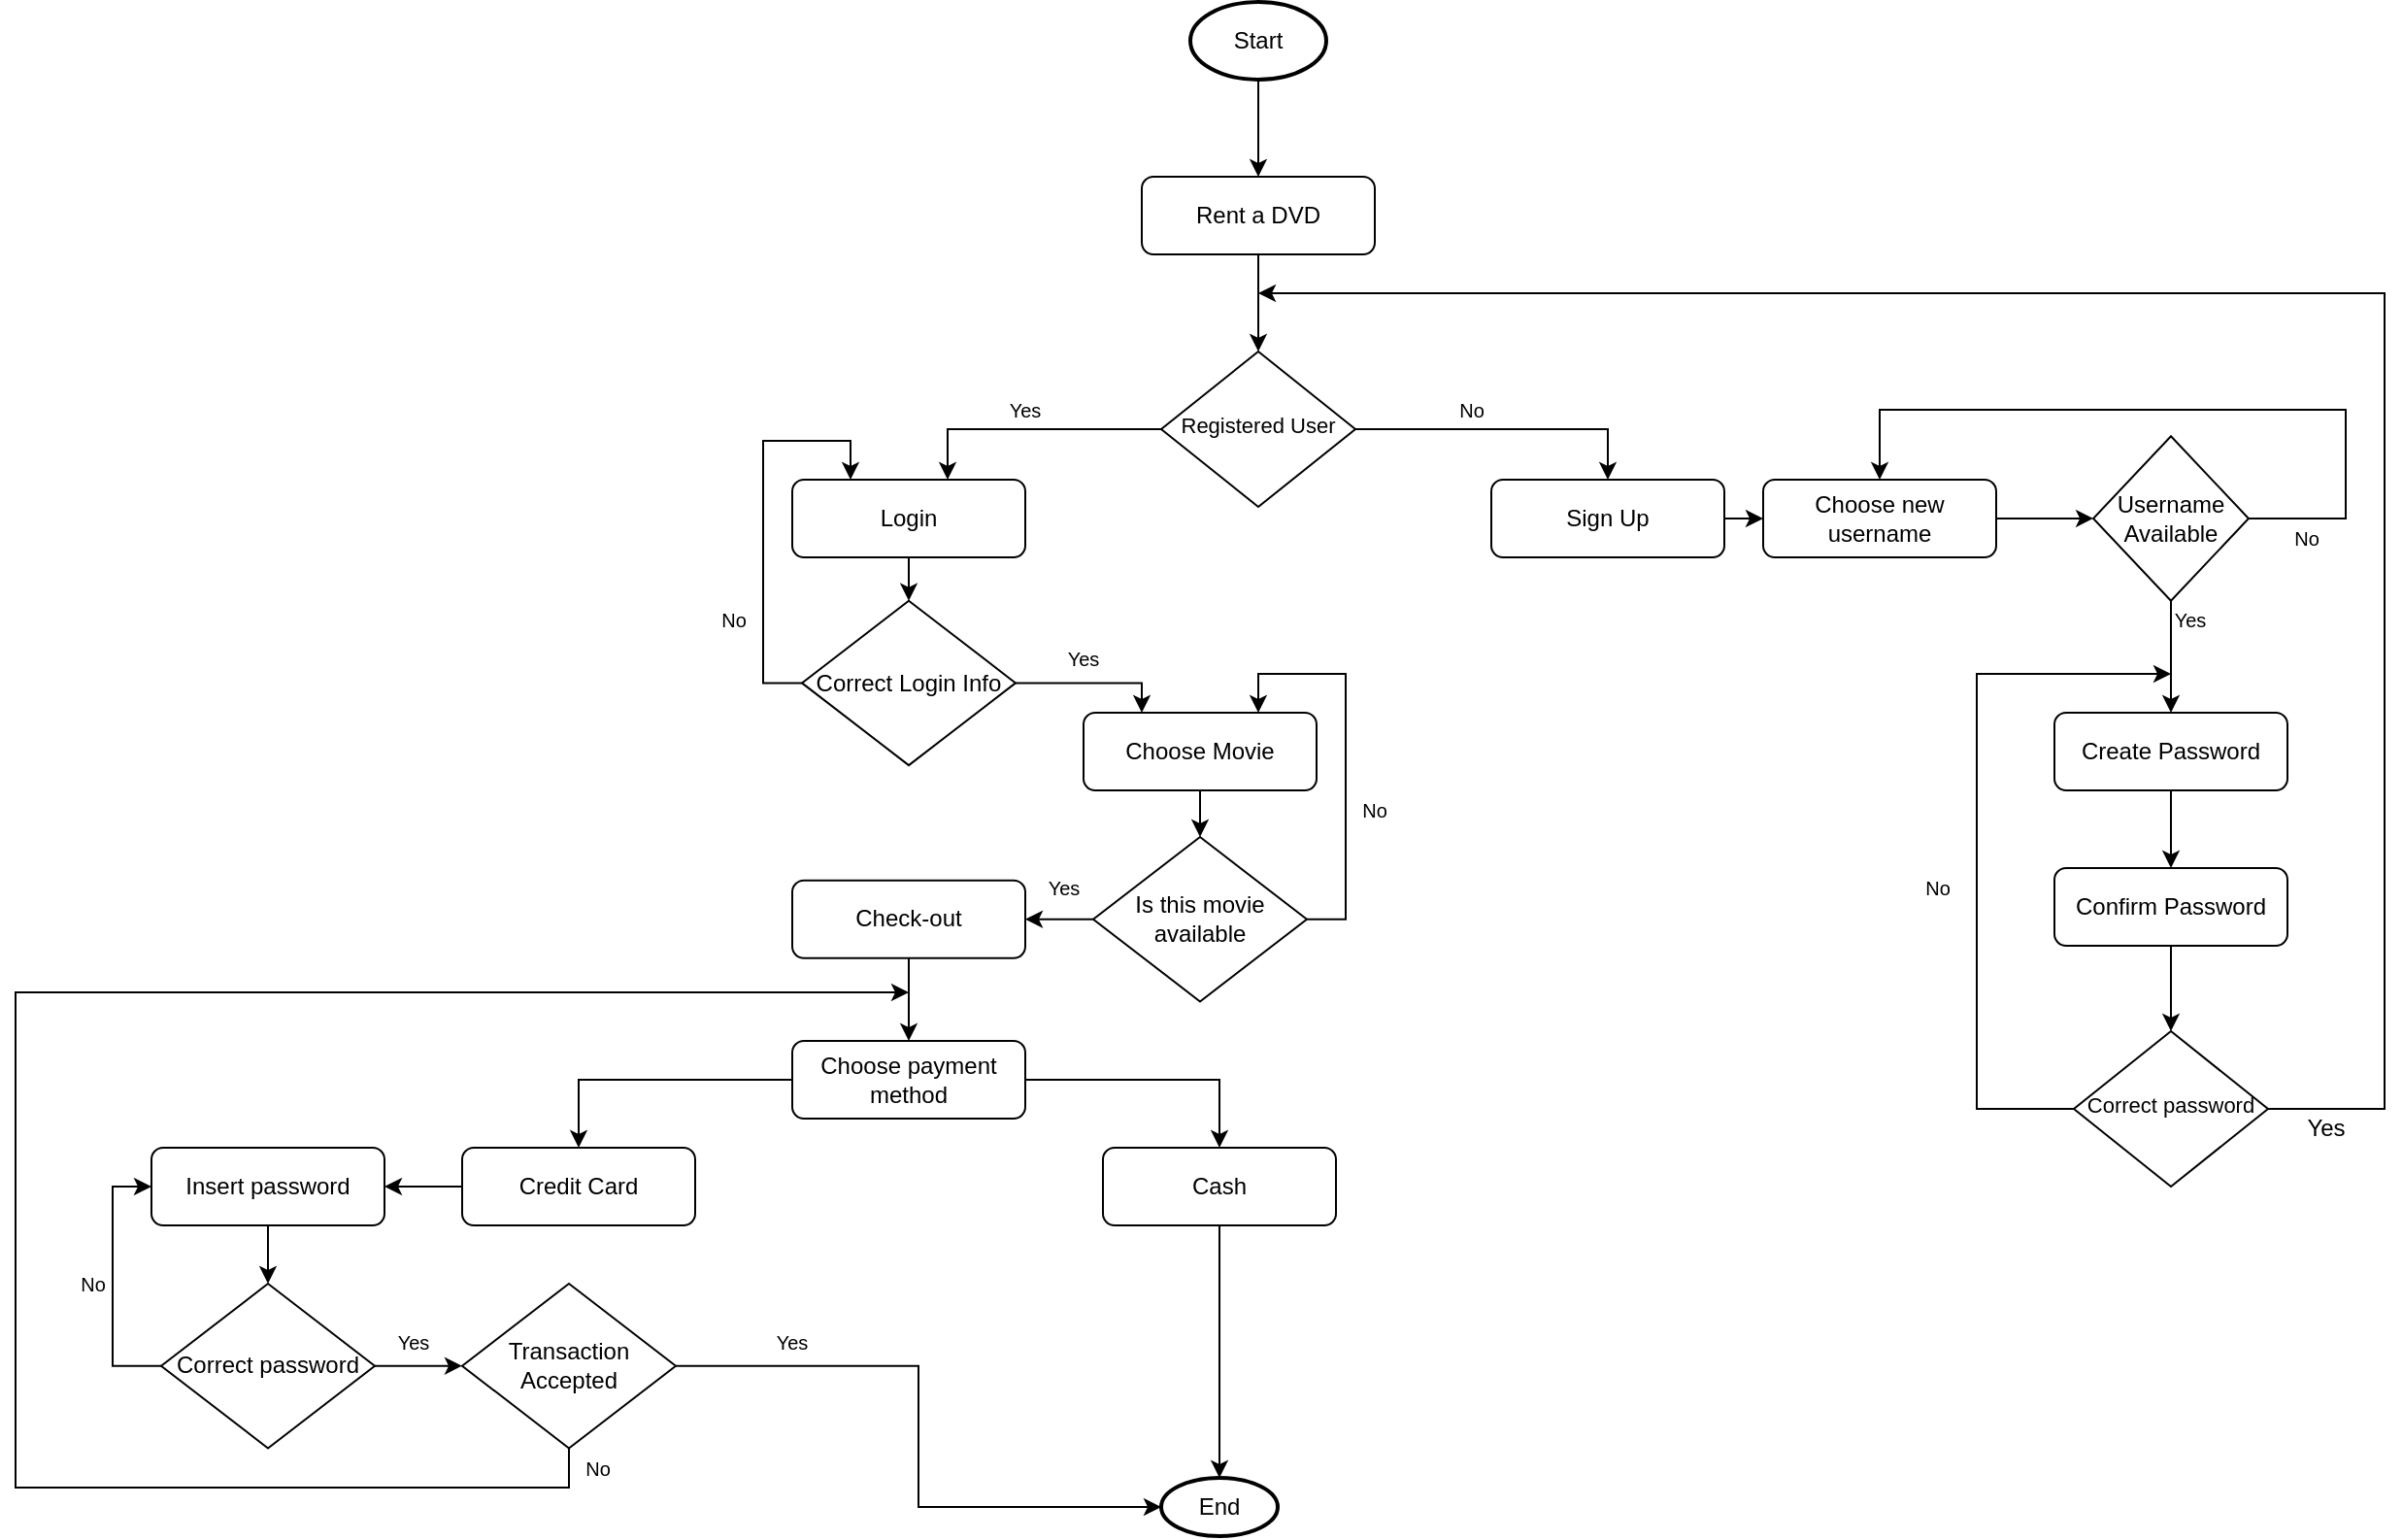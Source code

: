 <mxfile version="14.5.1" type="device"><diagram id="C5RBs43oDa-KdzZeNtuy" name="Page-1"><mxGraphModel dx="2044" dy="706" grid="1" gridSize="10" guides="1" tooltips="1" connect="1" arrows="1" fold="1" page="1" pageScale="1" pageWidth="827" pageHeight="1169" math="0" shadow="0"><root><mxCell id="WIyWlLk6GJQsqaUBKTNV-0"/><mxCell id="WIyWlLk6GJQsqaUBKTNV-1" parent="WIyWlLk6GJQsqaUBKTNV-0"/><mxCell id="WIyWlLk6GJQsqaUBKTNV-3" value="Rent a DVD" style="rounded=1;whiteSpace=wrap;html=1;fontSize=12;glass=0;strokeWidth=1;shadow=0;" parent="WIyWlLk6GJQsqaUBKTNV-1" vertex="1"><mxGeometry x="160" y="120" width="120" height="40" as="geometry"/></mxCell><mxCell id="8YoHpjvv3-JQ2J9-QseH-5" style="edgeStyle=orthogonalEdgeStyle;rounded=0;orthogonalLoop=1;jettySize=auto;html=1;exitX=1;exitY=0.5;exitDx=0;exitDy=0;entryX=0.5;entryY=0;entryDx=0;entryDy=0;" parent="WIyWlLk6GJQsqaUBKTNV-1" source="WIyWlLk6GJQsqaUBKTNV-6" target="WIyWlLk6GJQsqaUBKTNV-7" edge="1"><mxGeometry relative="1" as="geometry"/></mxCell><mxCell id="8YoHpjvv3-JQ2J9-QseH-7" style="edgeStyle=orthogonalEdgeStyle;rounded=0;orthogonalLoop=1;jettySize=auto;html=1;exitX=0;exitY=0.5;exitDx=0;exitDy=0;" parent="WIyWlLk6GJQsqaUBKTNV-1" source="WIyWlLk6GJQsqaUBKTNV-6" target="8YoHpjvv3-JQ2J9-QseH-0" edge="1"><mxGeometry relative="1" as="geometry"><Array as="points"><mxPoint x="60" y="250"/></Array></mxGeometry></mxCell><mxCell id="WIyWlLk6GJQsqaUBKTNV-6" value="&lt;font style=&quot;font-size: 11px&quot;&gt;Registered User&lt;/font&gt;" style="rhombus;whiteSpace=wrap;html=1;shadow=0;fontFamily=Helvetica;fontSize=12;align=center;strokeWidth=1;spacing=6;spacingTop=-4;" parent="WIyWlLk6GJQsqaUBKTNV-1" vertex="1"><mxGeometry x="170" y="210" width="100" height="80" as="geometry"/></mxCell><mxCell id="WIyWlLk6GJQsqaUBKTNV-7" value="Sign Up" style="rounded=1;whiteSpace=wrap;html=1;fontSize=12;glass=0;strokeWidth=1;shadow=0;" parent="WIyWlLk6GJQsqaUBKTNV-1" vertex="1"><mxGeometry x="340" y="276" width="120" height="40" as="geometry"/></mxCell><mxCell id="z6GtBqpwbG7zIY0n_IGi-2" value="" style="endArrow=classic;html=1;exitX=0.5;exitY=1;exitDx=0;exitDy=0;exitPerimeter=0;entryX=0.5;entryY=0;entryDx=0;entryDy=0;" parent="WIyWlLk6GJQsqaUBKTNV-1" target="WIyWlLk6GJQsqaUBKTNV-3" edge="1"><mxGeometry width="50" height="50" relative="1" as="geometry"><mxPoint x="220" y="70" as="sourcePoint"/><mxPoint x="440" y="80" as="targetPoint"/></mxGeometry></mxCell><mxCell id="z6GtBqpwbG7zIY0n_IGi-5" value="" style="endArrow=classic;html=1;exitX=1;exitY=0.5;exitDx=0;exitDy=0;entryX=0;entryY=0.5;entryDx=0;entryDy=0;" parent="WIyWlLk6GJQsqaUBKTNV-1" source="WIyWlLk6GJQsqaUBKTNV-7" target="z6GtBqpwbG7zIY0n_IGi-6" edge="1"><mxGeometry width="50" height="50" relative="1" as="geometry"><mxPoint x="314" y="396" as="sourcePoint"/><mxPoint x="594" y="336" as="targetPoint"/></mxGeometry></mxCell><mxCell id="z6GtBqpwbG7zIY0n_IGi-13" style="edgeStyle=orthogonalEdgeStyle;rounded=0;orthogonalLoop=1;jettySize=auto;html=1;exitX=1;exitY=0.5;exitDx=0;exitDy=0;strokeColor=#000000;" parent="WIyWlLk6GJQsqaUBKTNV-1" source="z6GtBqpwbG7zIY0n_IGi-6" target="z6GtBqpwbG7zIY0n_IGi-14" edge="1"><mxGeometry relative="1" as="geometry"><mxPoint x="834" y="336.588" as="targetPoint"/></mxGeometry></mxCell><mxCell id="z6GtBqpwbG7zIY0n_IGi-6" value="Choose new username" style="rounded=1;whiteSpace=wrap;html=1;fillColor=#FFFFFF;" parent="WIyWlLk6GJQsqaUBKTNV-1" vertex="1"><mxGeometry x="480" y="276" width="120" height="40" as="geometry"/></mxCell><mxCell id="z6GtBqpwbG7zIY0n_IGi-12" value="&lt;font style=&quot;font-size: 10px&quot;&gt;No&lt;/font&gt;" style="text;html=1;strokeColor=none;fillColor=none;align=center;verticalAlign=middle;whiteSpace=wrap;rounded=0;" parent="WIyWlLk6GJQsqaUBKTNV-1" vertex="1"><mxGeometry x="310" y="230" width="40" height="20" as="geometry"/></mxCell><mxCell id="z6GtBqpwbG7zIY0n_IGi-16" style="edgeStyle=orthogonalEdgeStyle;rounded=0;orthogonalLoop=1;jettySize=auto;html=1;exitX=1;exitY=0.5;exitDx=0;exitDy=0;strokeColor=#000000;entryX=0.5;entryY=0;entryDx=0;entryDy=0;" parent="WIyWlLk6GJQsqaUBKTNV-1" source="z6GtBqpwbG7zIY0n_IGi-14" target="z6GtBqpwbG7zIY0n_IGi-6" edge="1"><mxGeometry relative="1" as="geometry"><mxPoint x="684" y="186" as="targetPoint"/><Array as="points"><mxPoint x="780" y="296"/><mxPoint x="780" y="240"/><mxPoint x="540" y="240"/></Array></mxGeometry></mxCell><mxCell id="z6GtBqpwbG7zIY0n_IGi-18" style="edgeStyle=orthogonalEdgeStyle;rounded=0;orthogonalLoop=1;jettySize=auto;html=1;exitX=0.5;exitY=1;exitDx=0;exitDy=0;strokeColor=#000000;" parent="WIyWlLk6GJQsqaUBKTNV-1" source="z6GtBqpwbG7zIY0n_IGi-14" edge="1"><mxGeometry relative="1" as="geometry"><mxPoint x="690" y="396" as="targetPoint"/></mxGeometry></mxCell><mxCell id="z6GtBqpwbG7zIY0n_IGi-14" value="Username Available" style="rhombus;whiteSpace=wrap;html=1;" parent="WIyWlLk6GJQsqaUBKTNV-1" vertex="1"><mxGeometry x="650" y="253.64" width="80" height="84.71" as="geometry"/></mxCell><mxCell id="z6GtBqpwbG7zIY0n_IGi-20" value="&lt;font style=&quot;font-size: 10px&quot;&gt;Yes&lt;/font&gt;" style="text;html=1;strokeColor=none;fillColor=none;align=center;verticalAlign=middle;whiteSpace=wrap;rounded=0;" parent="WIyWlLk6GJQsqaUBKTNV-1" vertex="1"><mxGeometry x="680" y="338.35" width="40" height="20" as="geometry"/></mxCell><mxCell id="z6GtBqpwbG7zIY0n_IGi-22" value="Create Password" style="rounded=1;whiteSpace=wrap;html=1;fillColor=#FFFFFF;" parent="WIyWlLk6GJQsqaUBKTNV-1" vertex="1"><mxGeometry x="630" y="396" width="120" height="40" as="geometry"/></mxCell><mxCell id="z6GtBqpwbG7zIY0n_IGi-23" value="" style="endArrow=classic;html=1;strokeColor=#000000;exitX=0.5;exitY=1;exitDx=0;exitDy=0;" parent="WIyWlLk6GJQsqaUBKTNV-1" source="z6GtBqpwbG7zIY0n_IGi-24" edge="1"><mxGeometry width="50" height="50" relative="1" as="geometry"><mxPoint x="580" y="336" as="sourcePoint"/><mxPoint x="690" y="496" as="targetPoint"/></mxGeometry></mxCell><mxCell id="z6GtBqpwbG7zIY0n_IGi-25" style="edgeStyle=orthogonalEdgeStyle;rounded=0;orthogonalLoop=1;jettySize=auto;html=1;exitX=0.5;exitY=1;exitDx=0;exitDy=0;strokeColor=#000000;entryX=0.5;entryY=0;entryDx=0;entryDy=0;" parent="WIyWlLk6GJQsqaUBKTNV-1" source="z6GtBqpwbG7zIY0n_IGi-24" target="z6GtBqpwbG7zIY0n_IGi-28" edge="1"><mxGeometry relative="1" as="geometry"><mxPoint x="690.333" y="536" as="targetPoint"/></mxGeometry></mxCell><mxCell id="z6GtBqpwbG7zIY0n_IGi-30" style="edgeStyle=orthogonalEdgeStyle;rounded=0;orthogonalLoop=1;jettySize=auto;html=1;exitX=0;exitY=0.5;exitDx=0;exitDy=0;strokeColor=#000000;" parent="WIyWlLk6GJQsqaUBKTNV-1" source="z6GtBqpwbG7zIY0n_IGi-28" edge="1"><mxGeometry relative="1" as="geometry"><mxPoint x="690" y="376" as="targetPoint"/><Array as="points"><mxPoint x="590" y="600"/><mxPoint x="590" y="376"/></Array></mxGeometry></mxCell><mxCell id="z6GtBqpwbG7zIY0n_IGi-36" style="edgeStyle=orthogonalEdgeStyle;rounded=0;orthogonalLoop=1;jettySize=auto;html=1;exitX=1;exitY=0.5;exitDx=0;exitDy=0;strokeColor=#000000;" parent="WIyWlLk6GJQsqaUBKTNV-1" source="z6GtBqpwbG7zIY0n_IGi-28" edge="1"><mxGeometry relative="1" as="geometry"><mxPoint x="220" y="180" as="targetPoint"/><Array as="points"><mxPoint x="800" y="600"/><mxPoint x="800" y="180"/></Array></mxGeometry></mxCell><mxCell id="z6GtBqpwbG7zIY0n_IGi-28" value="&lt;font style=&quot;font-size: 11px&quot;&gt;Correct password&lt;/font&gt;" style="rhombus;whiteSpace=wrap;html=1;shadow=0;fontFamily=Helvetica;fontSize=12;align=center;strokeWidth=1;spacing=6;spacingTop=-4;" parent="WIyWlLk6GJQsqaUBKTNV-1" vertex="1"><mxGeometry x="640" y="560" width="100" height="80" as="geometry"/></mxCell><mxCell id="z6GtBqpwbG7zIY0n_IGi-31" value="&lt;font style=&quot;font-size: 10px&quot;&gt;No&lt;/font&gt;" style="text;html=1;strokeColor=none;fillColor=none;align=center;verticalAlign=middle;whiteSpace=wrap;rounded=0;" parent="WIyWlLk6GJQsqaUBKTNV-1" vertex="1"><mxGeometry x="550" y="476" width="40" height="20" as="geometry"/></mxCell><mxCell id="z6GtBqpwbG7zIY0n_IGi-34" value="&lt;font style=&quot;font-size: 10px&quot;&gt;No&lt;/font&gt;" style="text;html=1;strokeColor=none;fillColor=none;align=center;verticalAlign=middle;whiteSpace=wrap;rounded=0;" parent="WIyWlLk6GJQsqaUBKTNV-1" vertex="1"><mxGeometry x="740" y="296" width="40" height="20" as="geometry"/></mxCell><mxCell id="z6GtBqpwbG7zIY0n_IGi-24" value="Confirm Password" style="rounded=1;whiteSpace=wrap;html=1;fillColor=#FFFFFF;" parent="WIyWlLk6GJQsqaUBKTNV-1" vertex="1"><mxGeometry x="630" y="476" width="120" height="40" as="geometry"/></mxCell><mxCell id="z6GtBqpwbG7zIY0n_IGi-37" value="" style="endArrow=classic;html=1;strokeColor=#000000;exitX=0.5;exitY=1;exitDx=0;exitDy=0;" parent="WIyWlLk6GJQsqaUBKTNV-1" source="z6GtBqpwbG7zIY0n_IGi-22" target="z6GtBqpwbG7zIY0n_IGi-24" edge="1"><mxGeometry width="50" height="50" relative="1" as="geometry"><mxPoint x="690.0" y="436" as="sourcePoint"/><mxPoint x="690.0" y="496" as="targetPoint"/></mxGeometry></mxCell><mxCell id="z6GtBqpwbG7zIY0n_IGi-39" value="Yes" style="text;html=1;strokeColor=none;fillColor=none;align=center;verticalAlign=middle;whiteSpace=wrap;rounded=0;" parent="WIyWlLk6GJQsqaUBKTNV-1" vertex="1"><mxGeometry x="750" y="600" width="40" height="20" as="geometry"/></mxCell><mxCell id="z6GtBqpwbG7zIY0n_IGi-42" value="" style="endArrow=classic;html=1;strokeColor=#000000;entryX=0.5;entryY=0;entryDx=0;entryDy=0;exitX=0.5;exitY=1;exitDx=0;exitDy=0;" parent="WIyWlLk6GJQsqaUBKTNV-1" source="WIyWlLk6GJQsqaUBKTNV-3" target="WIyWlLk6GJQsqaUBKTNV-6" edge="1"><mxGeometry width="50" height="50" relative="1" as="geometry"><mxPoint x="130" y="220" as="sourcePoint"/><mxPoint x="180" y="170" as="targetPoint"/></mxGeometry></mxCell><mxCell id="8YoHpjvv3-JQ2J9-QseH-13" style="edgeStyle=orthogonalEdgeStyle;rounded=0;orthogonalLoop=1;jettySize=auto;html=1;exitX=0.5;exitY=1;exitDx=0;exitDy=0;entryX=0.5;entryY=0;entryDx=0;entryDy=0;" parent="WIyWlLk6GJQsqaUBKTNV-1" source="8YoHpjvv3-JQ2J9-QseH-0" target="8YoHpjvv3-JQ2J9-QseH-11" edge="1"><mxGeometry relative="1" as="geometry"/></mxCell><mxCell id="8YoHpjvv3-JQ2J9-QseH-0" value="Login" style="rounded=1;whiteSpace=wrap;html=1;fontSize=12;glass=0;strokeWidth=1;shadow=0;" parent="WIyWlLk6GJQsqaUBKTNV-1" vertex="1"><mxGeometry x="-20" y="276" width="120" height="40" as="geometry"/></mxCell><mxCell id="8YoHpjvv3-JQ2J9-QseH-8" value="&lt;span style=&quot;font-size: 10px&quot;&gt;Yes&lt;/span&gt;" style="text;html=1;strokeColor=none;fillColor=none;align=center;verticalAlign=middle;whiteSpace=wrap;rounded=0;" parent="WIyWlLk6GJQsqaUBKTNV-1" vertex="1"><mxGeometry x="80" y="230" width="40" height="20" as="geometry"/></mxCell><mxCell id="8YoHpjvv3-JQ2J9-QseH-14" style="edgeStyle=orthogonalEdgeStyle;rounded=0;orthogonalLoop=1;jettySize=auto;html=1;exitX=0;exitY=0.5;exitDx=0;exitDy=0;entryX=0.25;entryY=0;entryDx=0;entryDy=0;" parent="WIyWlLk6GJQsqaUBKTNV-1" source="8YoHpjvv3-JQ2J9-QseH-11" target="8YoHpjvv3-JQ2J9-QseH-0" edge="1"><mxGeometry relative="1" as="geometry"><mxPoint x="-70" y="240" as="targetPoint"/><Array as="points"><mxPoint x="-35" y="381"/><mxPoint x="-35" y="256"/><mxPoint x="10" y="256"/></Array></mxGeometry></mxCell><mxCell id="8YoHpjvv3-JQ2J9-QseH-18" style="edgeStyle=orthogonalEdgeStyle;rounded=0;orthogonalLoop=1;jettySize=auto;html=1;exitX=1;exitY=0.5;exitDx=0;exitDy=0;entryX=0.25;entryY=0;entryDx=0;entryDy=0;" parent="WIyWlLk6GJQsqaUBKTNV-1" source="8YoHpjvv3-JQ2J9-QseH-11" target="8YoHpjvv3-JQ2J9-QseH-17" edge="1"><mxGeometry relative="1" as="geometry"><Array as="points"><mxPoint x="160" y="381"/></Array></mxGeometry></mxCell><mxCell id="8YoHpjvv3-JQ2J9-QseH-11" value="Correct Login Info" style="rhombus;whiteSpace=wrap;html=1;" parent="WIyWlLk6GJQsqaUBKTNV-1" vertex="1"><mxGeometry x="-15" y="338.35" width="110" height="84.71" as="geometry"/></mxCell><mxCell id="8YoHpjvv3-JQ2J9-QseH-15" value="&lt;font style=&quot;font-size: 10px&quot;&gt;No&lt;/font&gt;" style="text;html=1;strokeColor=none;fillColor=none;align=center;verticalAlign=middle;whiteSpace=wrap;rounded=0;" parent="WIyWlLk6GJQsqaUBKTNV-1" vertex="1"><mxGeometry x="-70" y="338.35" width="40" height="20" as="geometry"/></mxCell><mxCell id="8YoHpjvv3-JQ2J9-QseH-22" style="edgeStyle=orthogonalEdgeStyle;rounded=0;orthogonalLoop=1;jettySize=auto;html=1;exitX=0.5;exitY=1;exitDx=0;exitDy=0;entryX=0.5;entryY=0;entryDx=0;entryDy=0;" parent="WIyWlLk6GJQsqaUBKTNV-1" source="8YoHpjvv3-JQ2J9-QseH-17" target="8YoHpjvv3-JQ2J9-QseH-21" edge="1"><mxGeometry relative="1" as="geometry"/></mxCell><mxCell id="8YoHpjvv3-JQ2J9-QseH-17" value="Choose Movie" style="rounded=1;whiteSpace=wrap;html=1;fontSize=12;glass=0;strokeWidth=1;shadow=0;" parent="WIyWlLk6GJQsqaUBKTNV-1" vertex="1"><mxGeometry x="130" y="396" width="120" height="40" as="geometry"/></mxCell><mxCell id="8YoHpjvv3-JQ2J9-QseH-19" value="&lt;span style=&quot;font-size: 10px&quot;&gt;Yes&lt;/span&gt;" style="text;html=1;strokeColor=none;fillColor=none;align=center;verticalAlign=middle;whiteSpace=wrap;rounded=0;" parent="WIyWlLk6GJQsqaUBKTNV-1" vertex="1"><mxGeometry x="110" y="358.35" width="40" height="20" as="geometry"/></mxCell><mxCell id="8YoHpjvv3-JQ2J9-QseH-23" style="edgeStyle=orthogonalEdgeStyle;rounded=0;orthogonalLoop=1;jettySize=auto;html=1;exitX=1;exitY=0.5;exitDx=0;exitDy=0;entryX=0.75;entryY=0;entryDx=0;entryDy=0;" parent="WIyWlLk6GJQsqaUBKTNV-1" source="8YoHpjvv3-JQ2J9-QseH-21" target="8YoHpjvv3-JQ2J9-QseH-17" edge="1"><mxGeometry relative="1" as="geometry"/></mxCell><mxCell id="8YoHpjvv3-JQ2J9-QseH-28" style="edgeStyle=orthogonalEdgeStyle;rounded=0;orthogonalLoop=1;jettySize=auto;html=1;exitX=0;exitY=0.5;exitDx=0;exitDy=0;entryX=1;entryY=0.5;entryDx=0;entryDy=0;" parent="WIyWlLk6GJQsqaUBKTNV-1" source="8YoHpjvv3-JQ2J9-QseH-21" target="8YoHpjvv3-JQ2J9-QseH-26" edge="1"><mxGeometry relative="1" as="geometry"/></mxCell><mxCell id="8YoHpjvv3-JQ2J9-QseH-21" value="Is this movie available" style="rhombus;whiteSpace=wrap;html=1;" parent="WIyWlLk6GJQsqaUBKTNV-1" vertex="1"><mxGeometry x="135" y="460" width="110" height="84.71" as="geometry"/></mxCell><mxCell id="8YoHpjvv3-JQ2J9-QseH-24" value="&lt;font style=&quot;font-size: 10px&quot;&gt;No&lt;/font&gt;" style="text;html=1;strokeColor=none;fillColor=none;align=center;verticalAlign=middle;whiteSpace=wrap;rounded=0;" parent="WIyWlLk6GJQsqaUBKTNV-1" vertex="1"><mxGeometry x="260" y="436" width="40" height="20" as="geometry"/></mxCell><mxCell id="8YoHpjvv3-JQ2J9-QseH-31" style="edgeStyle=orthogonalEdgeStyle;rounded=0;orthogonalLoop=1;jettySize=auto;html=1;exitX=0.5;exitY=1;exitDx=0;exitDy=0;" parent="WIyWlLk6GJQsqaUBKTNV-1" source="8YoHpjvv3-JQ2J9-QseH-26" target="8YoHpjvv3-JQ2J9-QseH-30" edge="1"><mxGeometry relative="1" as="geometry"/></mxCell><mxCell id="8YoHpjvv3-JQ2J9-QseH-26" value="Check-out" style="rounded=1;whiteSpace=wrap;html=1;fontSize=12;glass=0;strokeWidth=1;shadow=0;" parent="WIyWlLk6GJQsqaUBKTNV-1" vertex="1"><mxGeometry x="-20" y="482.36" width="120" height="40" as="geometry"/></mxCell><mxCell id="8YoHpjvv3-JQ2J9-QseH-29" value="&lt;span style=&quot;font-size: 10px&quot;&gt;Yes&lt;/span&gt;" style="text;html=1;strokeColor=none;fillColor=none;align=center;verticalAlign=middle;whiteSpace=wrap;rounded=0;" parent="WIyWlLk6GJQsqaUBKTNV-1" vertex="1"><mxGeometry x="100" y="476" width="40" height="20" as="geometry"/></mxCell><mxCell id="8YoHpjvv3-JQ2J9-QseH-33" style="edgeStyle=orthogonalEdgeStyle;rounded=0;orthogonalLoop=1;jettySize=auto;html=1;exitX=0;exitY=0.5;exitDx=0;exitDy=0;entryX=0.5;entryY=0;entryDx=0;entryDy=0;" parent="WIyWlLk6GJQsqaUBKTNV-1" source="8YoHpjvv3-JQ2J9-QseH-30" target="8YoHpjvv3-JQ2J9-QseH-32" edge="1"><mxGeometry relative="1" as="geometry"/></mxCell><mxCell id="8YoHpjvv3-JQ2J9-QseH-35" style="edgeStyle=orthogonalEdgeStyle;rounded=0;orthogonalLoop=1;jettySize=auto;html=1;exitX=1;exitY=0.5;exitDx=0;exitDy=0;entryX=0.5;entryY=0;entryDx=0;entryDy=0;" parent="WIyWlLk6GJQsqaUBKTNV-1" source="8YoHpjvv3-JQ2J9-QseH-30" target="8YoHpjvv3-JQ2J9-QseH-34" edge="1"><mxGeometry relative="1" as="geometry"/></mxCell><mxCell id="8YoHpjvv3-JQ2J9-QseH-30" value="Choose payment method" style="rounded=1;whiteSpace=wrap;html=1;fontSize=12;glass=0;strokeWidth=1;shadow=0;" parent="WIyWlLk6GJQsqaUBKTNV-1" vertex="1"><mxGeometry x="-20" y="565" width="120" height="40" as="geometry"/></mxCell><mxCell id="8YoHpjvv3-JQ2J9-QseH-42" style="edgeStyle=orthogonalEdgeStyle;rounded=0;orthogonalLoop=1;jettySize=auto;html=1;exitX=0;exitY=0.5;exitDx=0;exitDy=0;entryX=1;entryY=0.5;entryDx=0;entryDy=0;" parent="WIyWlLk6GJQsqaUBKTNV-1" source="8YoHpjvv3-JQ2J9-QseH-32" target="8YoHpjvv3-JQ2J9-QseH-41" edge="1"><mxGeometry relative="1" as="geometry"/></mxCell><mxCell id="8YoHpjvv3-JQ2J9-QseH-32" value="Credit Card" style="rounded=1;whiteSpace=wrap;html=1;fontSize=12;glass=0;strokeWidth=1;shadow=0;" parent="WIyWlLk6GJQsqaUBKTNV-1" vertex="1"><mxGeometry x="-190" y="620" width="120" height="40" as="geometry"/></mxCell><mxCell id="8YoHpjvv3-JQ2J9-QseH-36" style="edgeStyle=orthogonalEdgeStyle;rounded=0;orthogonalLoop=1;jettySize=auto;html=1;exitX=0.5;exitY=1;exitDx=0;exitDy=0;entryX=0.5;entryY=0;entryDx=0;entryDy=0;entryPerimeter=0;" parent="WIyWlLk6GJQsqaUBKTNV-1" source="8YoHpjvv3-JQ2J9-QseH-34" edge="1" target="8YoHpjvv3-JQ2J9-QseH-38"><mxGeometry relative="1" as="geometry"><mxPoint x="200" y="790" as="targetPoint"/></mxGeometry></mxCell><mxCell id="8YoHpjvv3-JQ2J9-QseH-34" value="Cash" style="rounded=1;whiteSpace=wrap;html=1;fontSize=12;glass=0;strokeWidth=1;shadow=0;" parent="WIyWlLk6GJQsqaUBKTNV-1" vertex="1"><mxGeometry x="140" y="620" width="120" height="40" as="geometry"/></mxCell><mxCell id="8YoHpjvv3-JQ2J9-QseH-38" value="End" style="strokeWidth=2;html=1;shape=mxgraph.flowchart.start_1;whiteSpace=wrap;" parent="WIyWlLk6GJQsqaUBKTNV-1" vertex="1"><mxGeometry x="170" y="790" width="60" height="30" as="geometry"/></mxCell><mxCell id="8YoHpjvv3-JQ2J9-QseH-40" value="Start" style="strokeWidth=2;html=1;shape=mxgraph.flowchart.start_1;whiteSpace=wrap;" parent="WIyWlLk6GJQsqaUBKTNV-1" vertex="1"><mxGeometry x="185" y="30" width="70" height="40" as="geometry"/></mxCell><mxCell id="8YoHpjvv3-JQ2J9-QseH-45" style="edgeStyle=orthogonalEdgeStyle;rounded=0;orthogonalLoop=1;jettySize=auto;html=1;exitX=0.5;exitY=1;exitDx=0;exitDy=0;entryX=0.5;entryY=0;entryDx=0;entryDy=0;" parent="WIyWlLk6GJQsqaUBKTNV-1" source="8YoHpjvv3-JQ2J9-QseH-41" target="8YoHpjvv3-JQ2J9-QseH-43" edge="1"><mxGeometry relative="1" as="geometry"/></mxCell><mxCell id="8YoHpjvv3-JQ2J9-QseH-41" value="Insert password" style="rounded=1;whiteSpace=wrap;html=1;fontSize=12;glass=0;strokeWidth=1;shadow=0;" parent="WIyWlLk6GJQsqaUBKTNV-1" vertex="1"><mxGeometry x="-350" y="620" width="120" height="40" as="geometry"/></mxCell><mxCell id="8YoHpjvv3-JQ2J9-QseH-44" style="edgeStyle=orthogonalEdgeStyle;rounded=0;orthogonalLoop=1;jettySize=auto;html=1;exitX=0;exitY=0.5;exitDx=0;exitDy=0;entryX=0;entryY=0.5;entryDx=0;entryDy=0;" parent="WIyWlLk6GJQsqaUBKTNV-1" source="8YoHpjvv3-JQ2J9-QseH-43" target="8YoHpjvv3-JQ2J9-QseH-41" edge="1"><mxGeometry relative="1" as="geometry"/></mxCell><mxCell id="8YoHpjvv3-JQ2J9-QseH-48" style="edgeStyle=orthogonalEdgeStyle;rounded=0;orthogonalLoop=1;jettySize=auto;html=1;exitX=1;exitY=0.5;exitDx=0;exitDy=0;entryX=0;entryY=0.5;entryDx=0;entryDy=0;" parent="WIyWlLk6GJQsqaUBKTNV-1" source="8YoHpjvv3-JQ2J9-QseH-43" target="8YoHpjvv3-JQ2J9-QseH-47" edge="1"><mxGeometry relative="1" as="geometry"/></mxCell><mxCell id="8YoHpjvv3-JQ2J9-QseH-43" value="Correct password" style="rhombus;whiteSpace=wrap;html=1;" parent="WIyWlLk6GJQsqaUBKTNV-1" vertex="1"><mxGeometry x="-345" y="690" width="110" height="84.71" as="geometry"/></mxCell><mxCell id="8YoHpjvv3-JQ2J9-QseH-46" value="&lt;font style=&quot;font-size: 10px&quot;&gt;No&lt;/font&gt;" style="text;html=1;strokeColor=none;fillColor=none;align=center;verticalAlign=middle;whiteSpace=wrap;rounded=0;" parent="WIyWlLk6GJQsqaUBKTNV-1" vertex="1"><mxGeometry x="-400" y="680" width="40" height="20" as="geometry"/></mxCell><mxCell id="8YoHpjvv3-JQ2J9-QseH-50" style="edgeStyle=orthogonalEdgeStyle;rounded=0;orthogonalLoop=1;jettySize=auto;html=1;exitX=0.5;exitY=1;exitDx=0;exitDy=0;" parent="WIyWlLk6GJQsqaUBKTNV-1" source="8YoHpjvv3-JQ2J9-QseH-47" edge="1"><mxGeometry relative="1" as="geometry"><mxPoint x="40" y="540" as="targetPoint"/><Array as="points"><mxPoint x="-135" y="795"/><mxPoint x="-420" y="795"/><mxPoint x="-420" y="540"/></Array></mxGeometry></mxCell><mxCell id="8YoHpjvv3-JQ2J9-QseH-53" style="edgeStyle=orthogonalEdgeStyle;rounded=0;orthogonalLoop=1;jettySize=auto;html=1;exitX=1;exitY=0.5;exitDx=0;exitDy=0;entryX=0;entryY=0.5;entryDx=0;entryDy=0;entryPerimeter=0;" parent="WIyWlLk6GJQsqaUBKTNV-1" source="8YoHpjvv3-JQ2J9-QseH-47" target="8YoHpjvv3-JQ2J9-QseH-38" edge="1"><mxGeometry relative="1" as="geometry"/></mxCell><mxCell id="8YoHpjvv3-JQ2J9-QseH-47" value="Transaction Accepted" style="rhombus;whiteSpace=wrap;html=1;" parent="WIyWlLk6GJQsqaUBKTNV-1" vertex="1"><mxGeometry x="-190" y="690" width="110" height="84.71" as="geometry"/></mxCell><mxCell id="8YoHpjvv3-JQ2J9-QseH-49" value="&lt;span style=&quot;font-size: 10px&quot;&gt;Yes&lt;/span&gt;" style="text;html=1;strokeColor=none;fillColor=none;align=center;verticalAlign=middle;whiteSpace=wrap;rounded=0;" parent="WIyWlLk6GJQsqaUBKTNV-1" vertex="1"><mxGeometry x="-235" y="710" width="40" height="20" as="geometry"/></mxCell><mxCell id="8YoHpjvv3-JQ2J9-QseH-52" value="&lt;font style=&quot;font-size: 10px&quot;&gt;No&lt;/font&gt;" style="text;html=1;strokeColor=none;fillColor=none;align=center;verticalAlign=middle;whiteSpace=wrap;rounded=0;" parent="WIyWlLk6GJQsqaUBKTNV-1" vertex="1"><mxGeometry x="-140" y="774.71" width="40" height="20" as="geometry"/></mxCell><mxCell id="8YoHpjvv3-JQ2J9-QseH-54" value="&lt;span style=&quot;font-size: 10px&quot;&gt;Yes&lt;/span&gt;" style="text;html=1;strokeColor=none;fillColor=none;align=center;verticalAlign=middle;whiteSpace=wrap;rounded=0;" parent="WIyWlLk6GJQsqaUBKTNV-1" vertex="1"><mxGeometry x="-40" y="710" width="40" height="20" as="geometry"/></mxCell></root></mxGraphModel></diagram></mxfile>